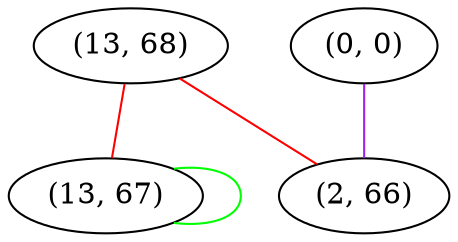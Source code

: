 graph "" {
"(13, 68)";
"(13, 67)";
"(0, 0)";
"(2, 66)";
"(13, 68)" -- "(13, 67)"  [color=red, key=0, weight=1];
"(13, 68)" -- "(2, 66)"  [color=red, key=0, weight=1];
"(13, 67)" -- "(13, 67)"  [color=green, key=0, weight=2];
"(0, 0)" -- "(2, 66)"  [color=purple, key=0, weight=4];
}

